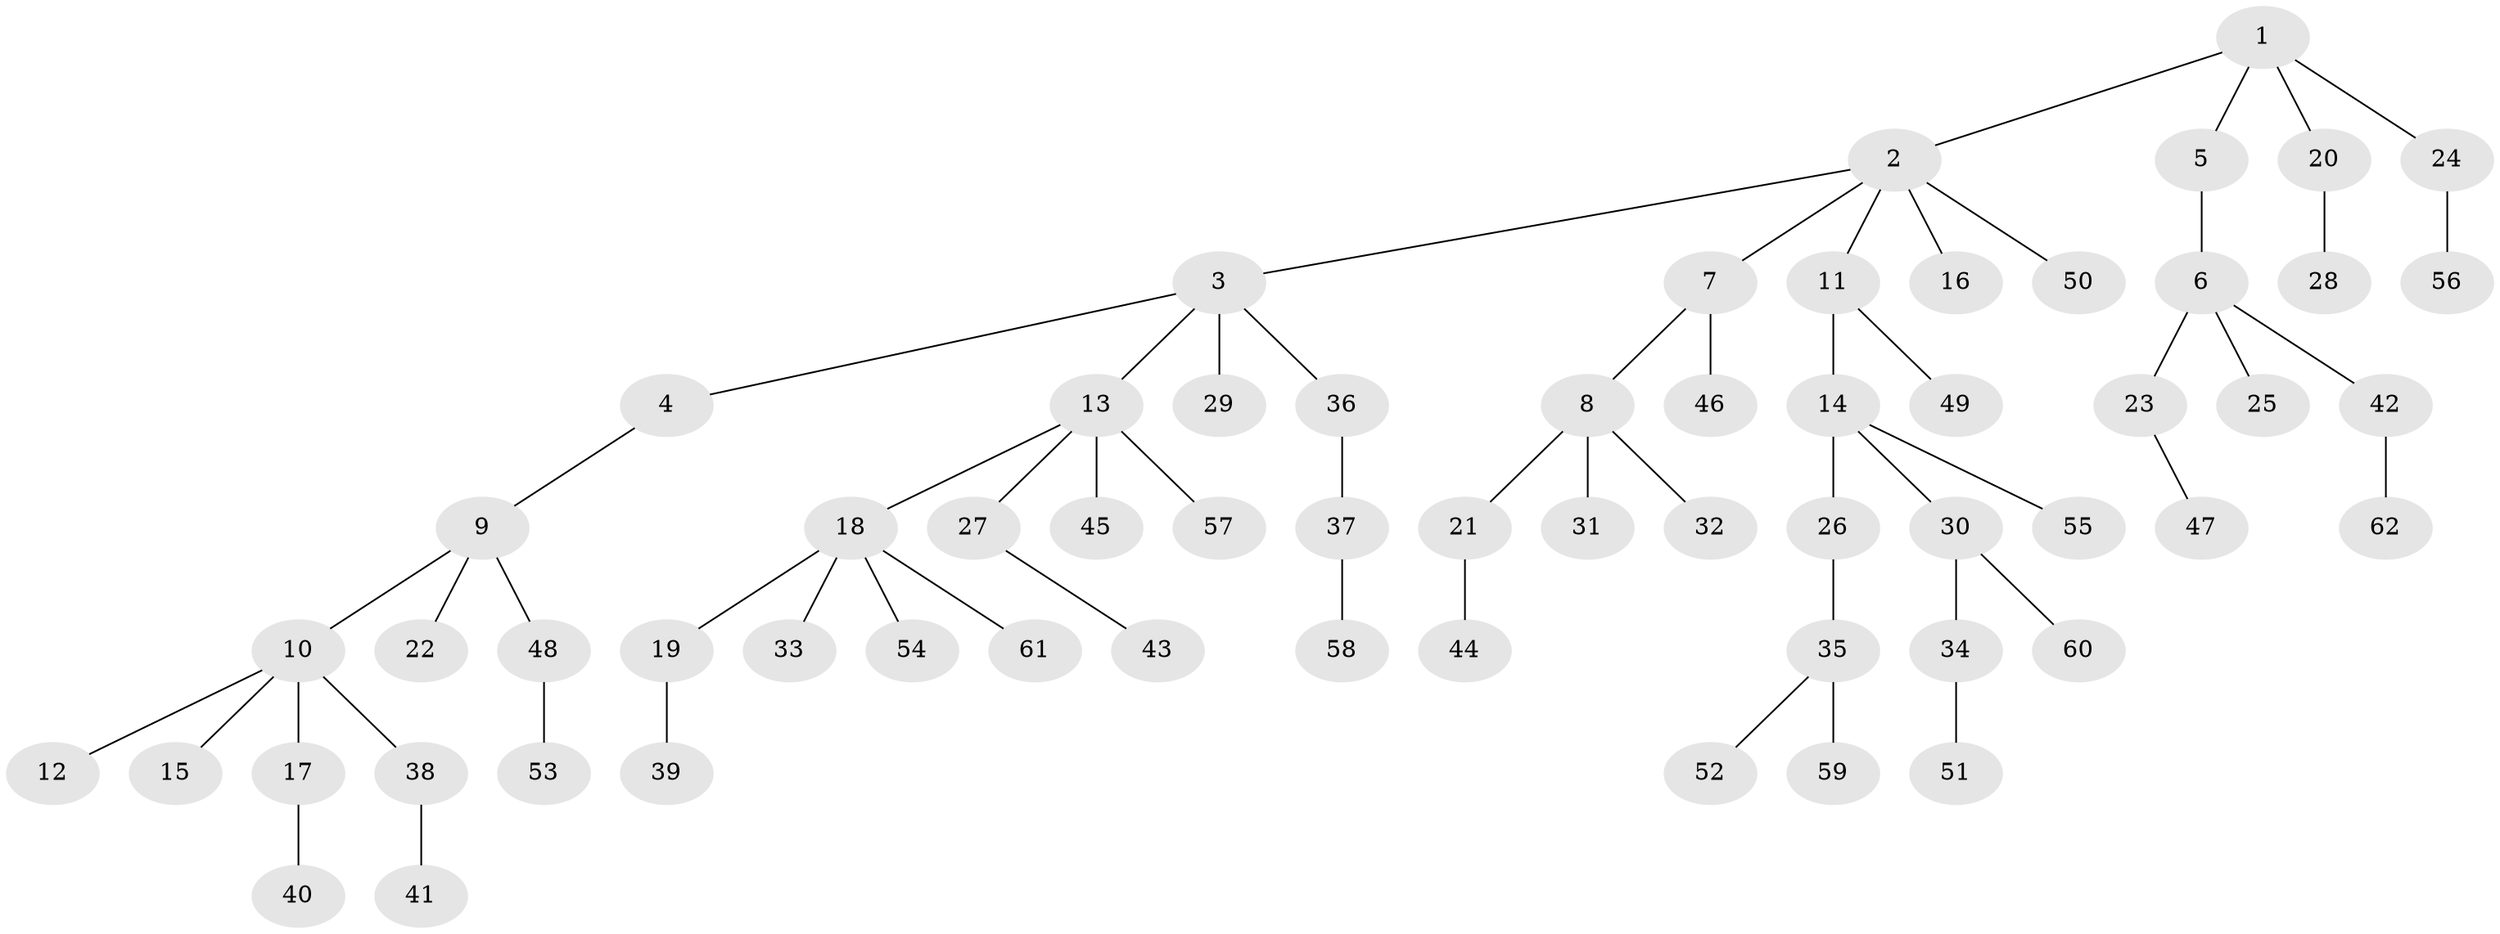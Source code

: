 // coarse degree distribution, {4: 0.046511627906976744, 5: 0.11627906976744186, 3: 0.06976744186046512, 7: 0.023255813953488372, 1: 0.6744186046511628, 2: 0.06976744186046512}
// Generated by graph-tools (version 1.1) at 2025/24/03/03/25 07:24:07]
// undirected, 62 vertices, 61 edges
graph export_dot {
graph [start="1"]
  node [color=gray90,style=filled];
  1;
  2;
  3;
  4;
  5;
  6;
  7;
  8;
  9;
  10;
  11;
  12;
  13;
  14;
  15;
  16;
  17;
  18;
  19;
  20;
  21;
  22;
  23;
  24;
  25;
  26;
  27;
  28;
  29;
  30;
  31;
  32;
  33;
  34;
  35;
  36;
  37;
  38;
  39;
  40;
  41;
  42;
  43;
  44;
  45;
  46;
  47;
  48;
  49;
  50;
  51;
  52;
  53;
  54;
  55;
  56;
  57;
  58;
  59;
  60;
  61;
  62;
  1 -- 2;
  1 -- 5;
  1 -- 20;
  1 -- 24;
  2 -- 3;
  2 -- 7;
  2 -- 11;
  2 -- 16;
  2 -- 50;
  3 -- 4;
  3 -- 13;
  3 -- 29;
  3 -- 36;
  4 -- 9;
  5 -- 6;
  6 -- 23;
  6 -- 25;
  6 -- 42;
  7 -- 8;
  7 -- 46;
  8 -- 21;
  8 -- 31;
  8 -- 32;
  9 -- 10;
  9 -- 22;
  9 -- 48;
  10 -- 12;
  10 -- 15;
  10 -- 17;
  10 -- 38;
  11 -- 14;
  11 -- 49;
  13 -- 18;
  13 -- 27;
  13 -- 45;
  13 -- 57;
  14 -- 26;
  14 -- 30;
  14 -- 55;
  17 -- 40;
  18 -- 19;
  18 -- 33;
  18 -- 54;
  18 -- 61;
  19 -- 39;
  20 -- 28;
  21 -- 44;
  23 -- 47;
  24 -- 56;
  26 -- 35;
  27 -- 43;
  30 -- 34;
  30 -- 60;
  34 -- 51;
  35 -- 52;
  35 -- 59;
  36 -- 37;
  37 -- 58;
  38 -- 41;
  42 -- 62;
  48 -- 53;
}
